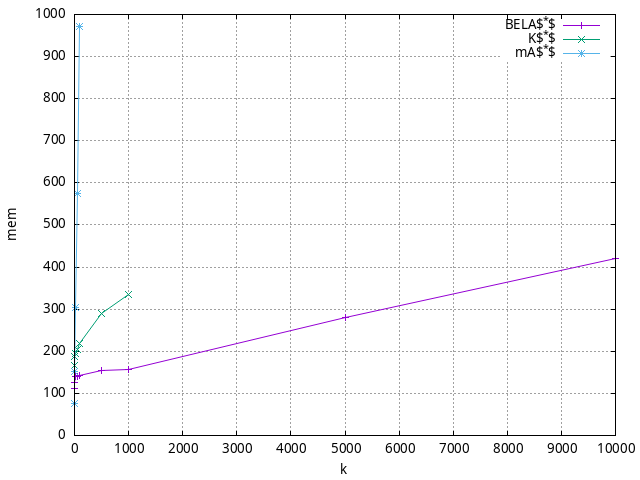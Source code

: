 #!/usr/bin/gnuplot
# -*- coding: utf-8 -*-
#
# results/maps/unit/35/random512-35.heuristic.unit.mem.gnuplot
#
# Started on 04/02/2024 19:57:18
# Author: Carlos Linares López
set grid
set xlabel "k"
set ylabel "mem"

set terminal png enhanced font "Ariel,10"
set output 'random512-35.heuristic.unit.mem.png'

plot "-" title "BELA$^*$"      with linesp, "-" title "K$^*$"      with linesp, "-" title "mA$^*$"      with linesp

	1 112.43
	5 127.0
	10 140.0
	50 140.0
	100 142.57
	500 155.19
	1000 157.46
	5000 280.2
	10000 420.67
end
	1 165.43
	5 186.68
	10 195.36
	50 205.04
	100 219.04
	500 289.76
	1000 335.12
end
	1 75.27
	5 152.99
	10 304.64
	50 574.51
	100 970.9
end
